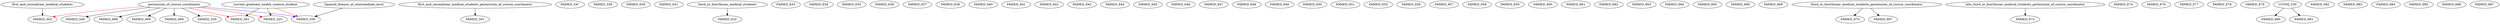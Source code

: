 digraph G {
    edge [color=black];
    permission_of_course_coordinator -> FAMED_499;
    edge [color=black];
    first_and_secondyear_medical_students_permission_of_course_coordinator -> FAMED_501;
    edge [color=black];
    first_and_secondyear_medical_students -> FAMED_502;
    edge [color=red];
    permission_of_course_coordinator -> FAMED_502;
    edge [color=black];
    current_graduate_health_science_student -> FAMED_525;
    edge [color=red];
    permission_of_course_coordinator -> FAMED_525;
    edge [color=black];
    permission_of_course_coordinator -> FAMED_530;
    edge [color=black];
    permission_of_course_coordinator -> FAMED_540;
    FAMED_547;
    edge [color=black];
    Spanish_fluency_at_intermediate_level -> FAMED_556;
    edge [color=red];
    current_graduate_health_science_student -> FAMED_556;
    edge [color=blue];
    permission_of_course_coordinator -> FAMED_556;
    FAMED_559;
    edge [color=black];
    current_graduate_health_science_student -> FAMED_561;
    edge [color=red];
    permission_of_course_coordinator -> FAMED_561;
    FAMED_630;
    FAMED_631;
    edge [color=black];
    third_or_fourthyear_medical_students -> FAMED_632;
    FAMED_633;
    FAMED_634;
    FAMED_635;
    FAMED_636;
    FAMED_637;
    FAMED_638;
    FAMED_640;
    FAMED_641;
    FAMED_642;
    FAMED_643;
    FAMED_644;
    FAMED_645;
    FAMED_646;
    FAMED_647;
    FAMED_648;
    FAMED_649;
    FAMED_650;
    FAMED_651;
    FAMED_653;
    FAMED_656;
    FAMED_657;
    FAMED_658;
    FAMED_659;
    FAMED_660;
    FAMED_661;
    FAMED_662;
    FAMED_663;
    FAMED_664;
    FAMED_665;
    FAMED_666;
    FAMED_669;
    edge [color=black];
    third_or_fourthyear_medical_students_permission_of_course_coordinator -> FAMED_670;
    edge [color=black];
    late_third_or_fourthyear_medical_students_permission_of_course_coordinator -> FAMED_672;
    FAMED_674;
    FAMED_676;
    FAMED_677;
    FAMED_678;
    FAMED_679;
    edge [color=black];
    UCONJ_530 -> FAMED_680;
    edge [color=black];
    UCONJ_530 -> FAMED_681;
    FAMED_682;
    FAMED_683;
    FAMED_684;
    FAMED_685;
    FAMED_686;
    FAMED_687;
    edge [color=black];
    permission_of_course_coordinator -> FAMED_688;
    edge [color=black];
    third_or_fourthyear_medical_students_permission_of_course_coordinator -> FAMED_697;
    edge [color=black];
    permission_of_course_coordinator -> FAMED_699;
}
